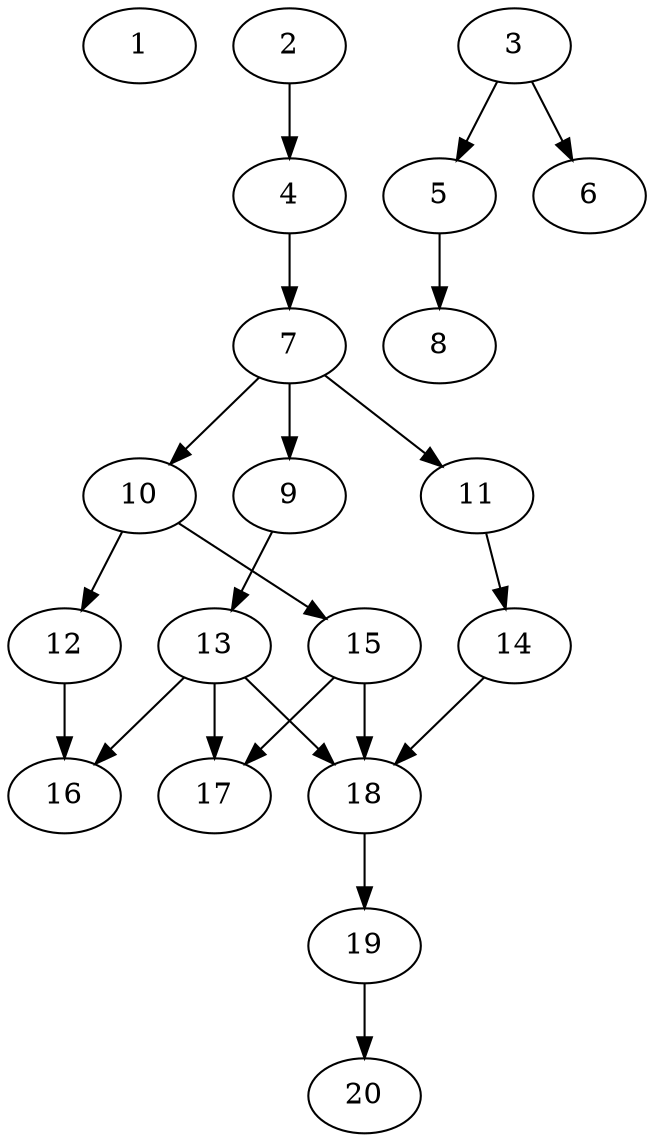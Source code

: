 // DAG automatically generated by daggen at Sat Jul 27 15:35:52 2019
// ./daggen --dot -n 20 --ccr 0.3 --fat 0.4 --regular 0.5 --density 0.6 --mindata 5242880 --maxdata 52428800 
digraph G {
  1 [size="60569600", alpha="0.07", expect_size="18170880"] 
  2 [size="109332480", alpha="0.06", expect_size="32799744"] 
  2 -> 4 [size ="32799744"]
  3 [size="149002240", alpha="0.00", expect_size="44700672"] 
  3 -> 5 [size ="44700672"]
  3 -> 6 [size ="44700672"]
  4 [size="121415680", alpha="0.01", expect_size="36424704"] 
  4 -> 7 [size ="36424704"]
  5 [size="137076053", alpha="0.12", expect_size="41122816"] 
  5 -> 8 [size ="41122816"]
  6 [size="140605440", alpha="0.18", expect_size="42181632"] 
  7 [size="151719253", alpha="0.16", expect_size="45515776"] 
  7 -> 9 [size ="45515776"]
  7 -> 10 [size ="45515776"]
  7 -> 11 [size ="45515776"]
  8 [size="64416427", alpha="0.10", expect_size="19324928"] 
  9 [size="154982400", alpha="0.02", expect_size="46494720"] 
  9 -> 13 [size ="46494720"]
  10 [size="154624000", alpha="0.04", expect_size="46387200"] 
  10 -> 12 [size ="46387200"]
  10 -> 15 [size ="46387200"]
  11 [size="134819840", alpha="0.19", expect_size="40445952"] 
  11 -> 14 [size ="40445952"]
  12 [size="30675627", alpha="0.19", expect_size="9202688"] 
  12 -> 16 [size ="9202688"]
  13 [size="81022293", alpha="0.17", expect_size="24306688"] 
  13 -> 16 [size ="24306688"]
  13 -> 17 [size ="24306688"]
  13 -> 18 [size ="24306688"]
  14 [size="82974720", alpha="0.01", expect_size="24892416"] 
  14 -> 18 [size ="24892416"]
  15 [size="86920533", alpha="0.17", expect_size="26076160"] 
  15 -> 17 [size ="26076160"]
  15 -> 18 [size ="26076160"]
  16 [size="23633920", alpha="0.12", expect_size="7090176"] 
  17 [size="163440640", alpha="0.12", expect_size="49032192"] 
  18 [size="128819200", alpha="0.07", expect_size="38645760"] 
  18 -> 19 [size ="38645760"]
  19 [size="51517440", alpha="0.07", expect_size="15455232"] 
  19 -> 20 [size ="15455232"]
  20 [size="69918720", alpha="0.00", expect_size="20975616"] 
}
